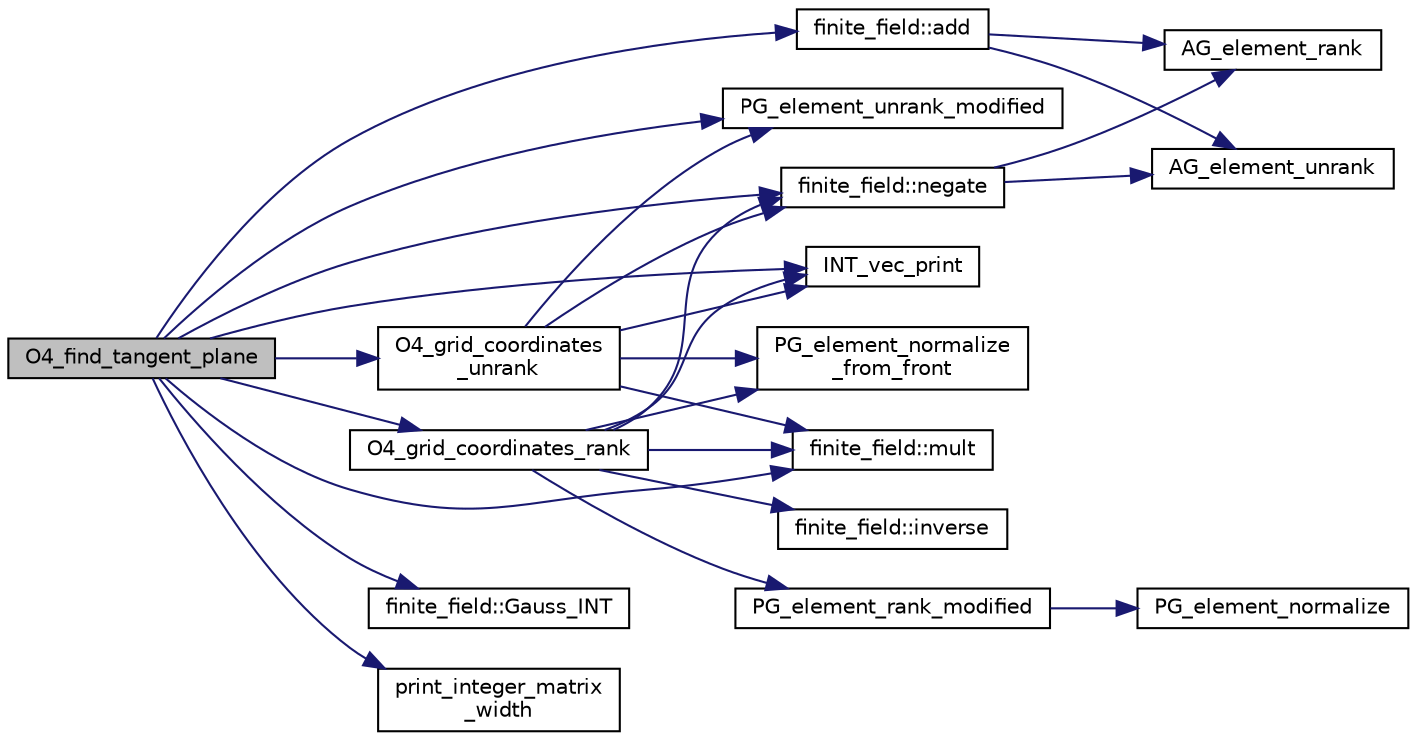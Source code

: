 digraph "O4_find_tangent_plane"
{
  edge [fontname="Helvetica",fontsize="10",labelfontname="Helvetica",labelfontsize="10"];
  node [fontname="Helvetica",fontsize="10",shape=record];
  rankdir="LR";
  Node3241 [label="O4_find_tangent_plane",height=0.2,width=0.4,color="black", fillcolor="grey75", style="filled", fontcolor="black"];
  Node3241 -> Node3242 [color="midnightblue",fontsize="10",style="solid",fontname="Helvetica"];
  Node3242 [label="finite_field::negate",height=0.2,width=0.4,color="black", fillcolor="white", style="filled",URL="$df/d5a/classfinite__field.html#aa9d798298f25d4a9262b5bc5f1733e31"];
  Node3242 -> Node3243 [color="midnightblue",fontsize="10",style="solid",fontname="Helvetica"];
  Node3243 [label="AG_element_unrank",height=0.2,width=0.4,color="black", fillcolor="white", style="filled",URL="$d4/d67/geometry_8h.html#a4a33b86c87b2879b97cfa1327abe2885"];
  Node3242 -> Node3244 [color="midnightblue",fontsize="10",style="solid",fontname="Helvetica"];
  Node3244 [label="AG_element_rank",height=0.2,width=0.4,color="black", fillcolor="white", style="filled",URL="$d4/d67/geometry_8h.html#ab2ac908d07dd8038fd996e26bdc75c17"];
  Node3241 -> Node3245 [color="midnightblue",fontsize="10",style="solid",fontname="Helvetica"];
  Node3245 [label="O4_grid_coordinates\l_unrank",height=0.2,width=0.4,color="black", fillcolor="white", style="filled",URL="$d4/d95/group__generators_8_c.html#a5e8a182ab1a37c8b099619c13b52e3aa"];
  Node3245 -> Node3246 [color="midnightblue",fontsize="10",style="solid",fontname="Helvetica"];
  Node3246 [label="PG_element_unrank_modified",height=0.2,width=0.4,color="black", fillcolor="white", style="filled",URL="$d4/d67/geometry_8h.html#a83ae9b605d496f6a90345303f6efae64"];
  Node3245 -> Node3247 [color="midnightblue",fontsize="10",style="solid",fontname="Helvetica"];
  Node3247 [label="PG_element_normalize\l_from_front",height=0.2,width=0.4,color="black", fillcolor="white", style="filled",URL="$d4/d67/geometry_8h.html#af675caf5f9975573455c8d93cb56bf95"];
  Node3245 -> Node3248 [color="midnightblue",fontsize="10",style="solid",fontname="Helvetica"];
  Node3248 [label="INT_vec_print",height=0.2,width=0.4,color="black", fillcolor="white", style="filled",URL="$df/dbf/sajeeb_8_c.html#a79a5901af0b47dd0d694109543c027fe"];
  Node3245 -> Node3249 [color="midnightblue",fontsize="10",style="solid",fontname="Helvetica"];
  Node3249 [label="finite_field::mult",height=0.2,width=0.4,color="black", fillcolor="white", style="filled",URL="$df/d5a/classfinite__field.html#a24fb5917aa6d4d656fd855b7f44a13b0"];
  Node3245 -> Node3242 [color="midnightblue",fontsize="10",style="solid",fontname="Helvetica"];
  Node3241 -> Node3246 [color="midnightblue",fontsize="10",style="solid",fontname="Helvetica"];
  Node3241 -> Node3250 [color="midnightblue",fontsize="10",style="solid",fontname="Helvetica"];
  Node3250 [label="finite_field::add",height=0.2,width=0.4,color="black", fillcolor="white", style="filled",URL="$df/d5a/classfinite__field.html#a8f12328a27500f3c7be0c849ebbc9d14"];
  Node3250 -> Node3243 [color="midnightblue",fontsize="10",style="solid",fontname="Helvetica"];
  Node3250 -> Node3244 [color="midnightblue",fontsize="10",style="solid",fontname="Helvetica"];
  Node3241 -> Node3249 [color="midnightblue",fontsize="10",style="solid",fontname="Helvetica"];
  Node3241 -> Node3251 [color="midnightblue",fontsize="10",style="solid",fontname="Helvetica"];
  Node3251 [label="O4_grid_coordinates_rank",height=0.2,width=0.4,color="black", fillcolor="white", style="filled",URL="$d4/d95/group__generators_8_c.html#a26261eb7d9fbe56530e1d7805f51869c"];
  Node3251 -> Node3242 [color="midnightblue",fontsize="10",style="solid",fontname="Helvetica"];
  Node3251 -> Node3252 [color="midnightblue",fontsize="10",style="solid",fontname="Helvetica"];
  Node3252 [label="finite_field::inverse",height=0.2,width=0.4,color="black", fillcolor="white", style="filled",URL="$df/d5a/classfinite__field.html#a69f2a12c01e70b7ce2d115c5221c9cdd"];
  Node3251 -> Node3249 [color="midnightblue",fontsize="10",style="solid",fontname="Helvetica"];
  Node3251 -> Node3247 [color="midnightblue",fontsize="10",style="solid",fontname="Helvetica"];
  Node3251 -> Node3248 [color="midnightblue",fontsize="10",style="solid",fontname="Helvetica"];
  Node3251 -> Node3253 [color="midnightblue",fontsize="10",style="solid",fontname="Helvetica"];
  Node3253 [label="PG_element_rank_modified",height=0.2,width=0.4,color="black", fillcolor="white", style="filled",URL="$d4/d67/geometry_8h.html#a9cd1a8bf5b88a038e33862f6c2c3dd36"];
  Node3253 -> Node3254 [color="midnightblue",fontsize="10",style="solid",fontname="Helvetica"];
  Node3254 [label="PG_element_normalize",height=0.2,width=0.4,color="black", fillcolor="white", style="filled",URL="$df/de4/projective_8_c.html#a5a4c3c1158bad6bab0d786c616bd0996"];
  Node3241 -> Node3255 [color="midnightblue",fontsize="10",style="solid",fontname="Helvetica"];
  Node3255 [label="finite_field::Gauss_INT",height=0.2,width=0.4,color="black", fillcolor="white", style="filled",URL="$df/d5a/classfinite__field.html#adb676d2e80341b53751326e3a58beb11"];
  Node3241 -> Node3248 [color="midnightblue",fontsize="10",style="solid",fontname="Helvetica"];
  Node3241 -> Node3256 [color="midnightblue",fontsize="10",style="solid",fontname="Helvetica"];
  Node3256 [label="print_integer_matrix\l_width",height=0.2,width=0.4,color="black", fillcolor="white", style="filled",URL="$d5/db4/io__and__os_8h.html#aa78f3e73fc2179251bd15adbcc31573f"];
}
